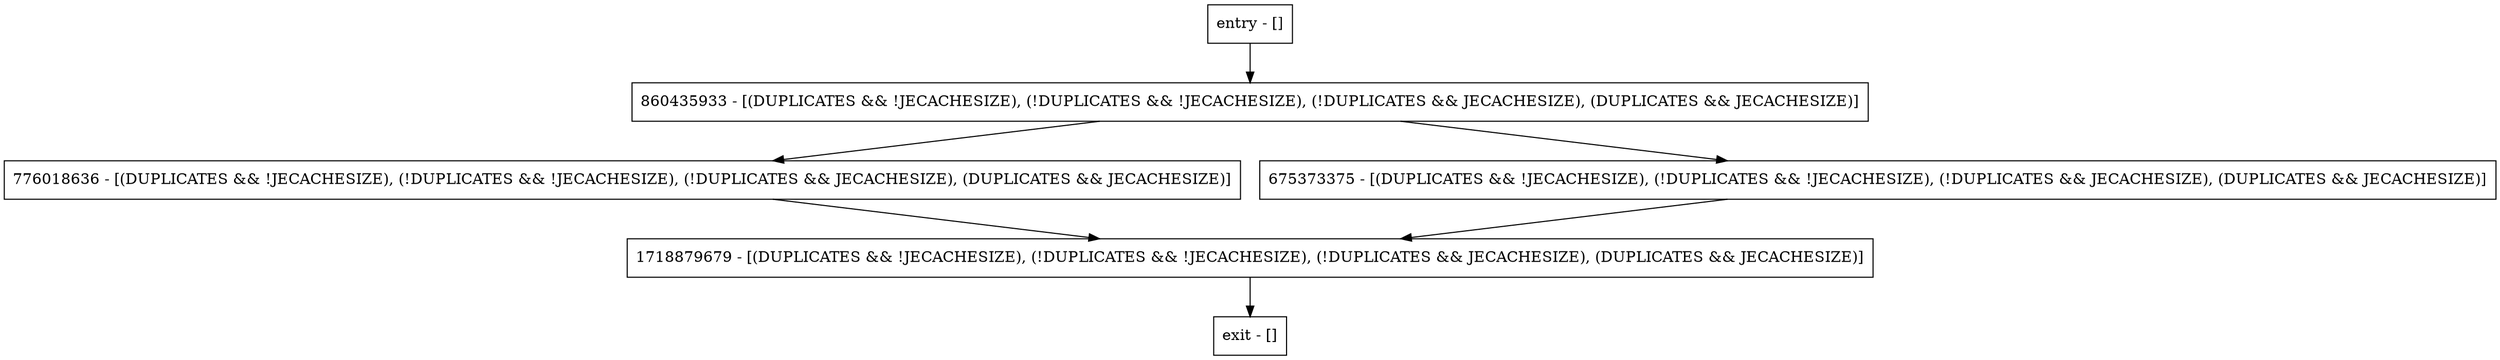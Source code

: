 digraph getUtilizationRepairDone {
node [shape=record];
entry [label="entry - []"];
exit [label="exit - []"];
1718879679 [label="1718879679 - [(DUPLICATES && !JECACHESIZE), (!DUPLICATES && !JECACHESIZE), (!DUPLICATES && JECACHESIZE), (DUPLICATES && JECACHESIZE)]"];
776018636 [label="776018636 - [(DUPLICATES && !JECACHESIZE), (!DUPLICATES && !JECACHESIZE), (!DUPLICATES && JECACHESIZE), (DUPLICATES && JECACHESIZE)]"];
860435933 [label="860435933 - [(DUPLICATES && !JECACHESIZE), (!DUPLICATES && !JECACHESIZE), (!DUPLICATES && JECACHESIZE), (DUPLICATES && JECACHESIZE)]"];
675373375 [label="675373375 - [(DUPLICATES && !JECACHESIZE), (!DUPLICATES && !JECACHESIZE), (!DUPLICATES && JECACHESIZE), (DUPLICATES && JECACHESIZE)]"];
entry;
exit;
entry -> 860435933;
1718879679 -> exit;
776018636 -> 1718879679;
860435933 -> 776018636;
860435933 -> 675373375;
675373375 -> 1718879679;
}
